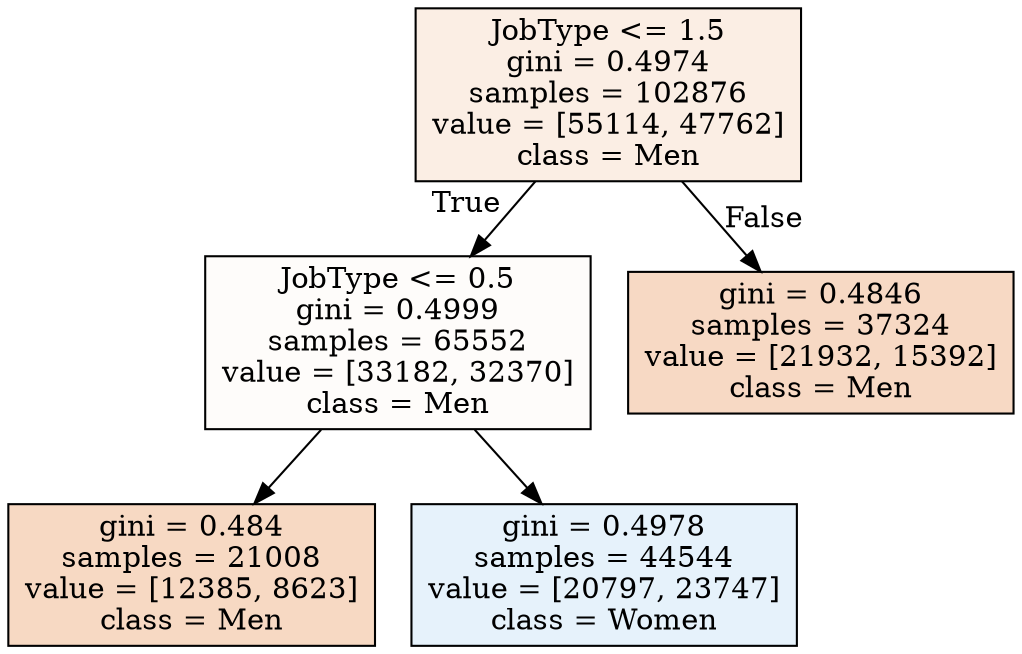 digraph Tree {
node [shape=box, style="filled", color="black"] ;
0 [label="JobType <= 1.5\ngini = 0.4974\nsamples = 102876\nvalue = [55114, 47762]\nclass = Men", fillcolor="#e5813922"] ;
1 [label="JobType <= 0.5\ngini = 0.4999\nsamples = 65552\nvalue = [33182, 32370]\nclass = Men", fillcolor="#e5813906"] ;
0 -> 1 [labeldistance=2.5, labelangle=45, headlabel="True"] ;
2 [label="gini = 0.484\nsamples = 21008\nvalue = [12385, 8623]\nclass = Men", fillcolor="#e581394d"] ;
1 -> 2 ;
3 [label="gini = 0.4978\nsamples = 44544\nvalue = [20797, 23747]\nclass = Women", fillcolor="#399de520"] ;
1 -> 3 ;
4 [label="gini = 0.4846\nsamples = 37324\nvalue = [21932, 15392]\nclass = Men", fillcolor="#e581394c"] ;
0 -> 4 [labeldistance=2.5, labelangle=-45, headlabel="False"] ;
}